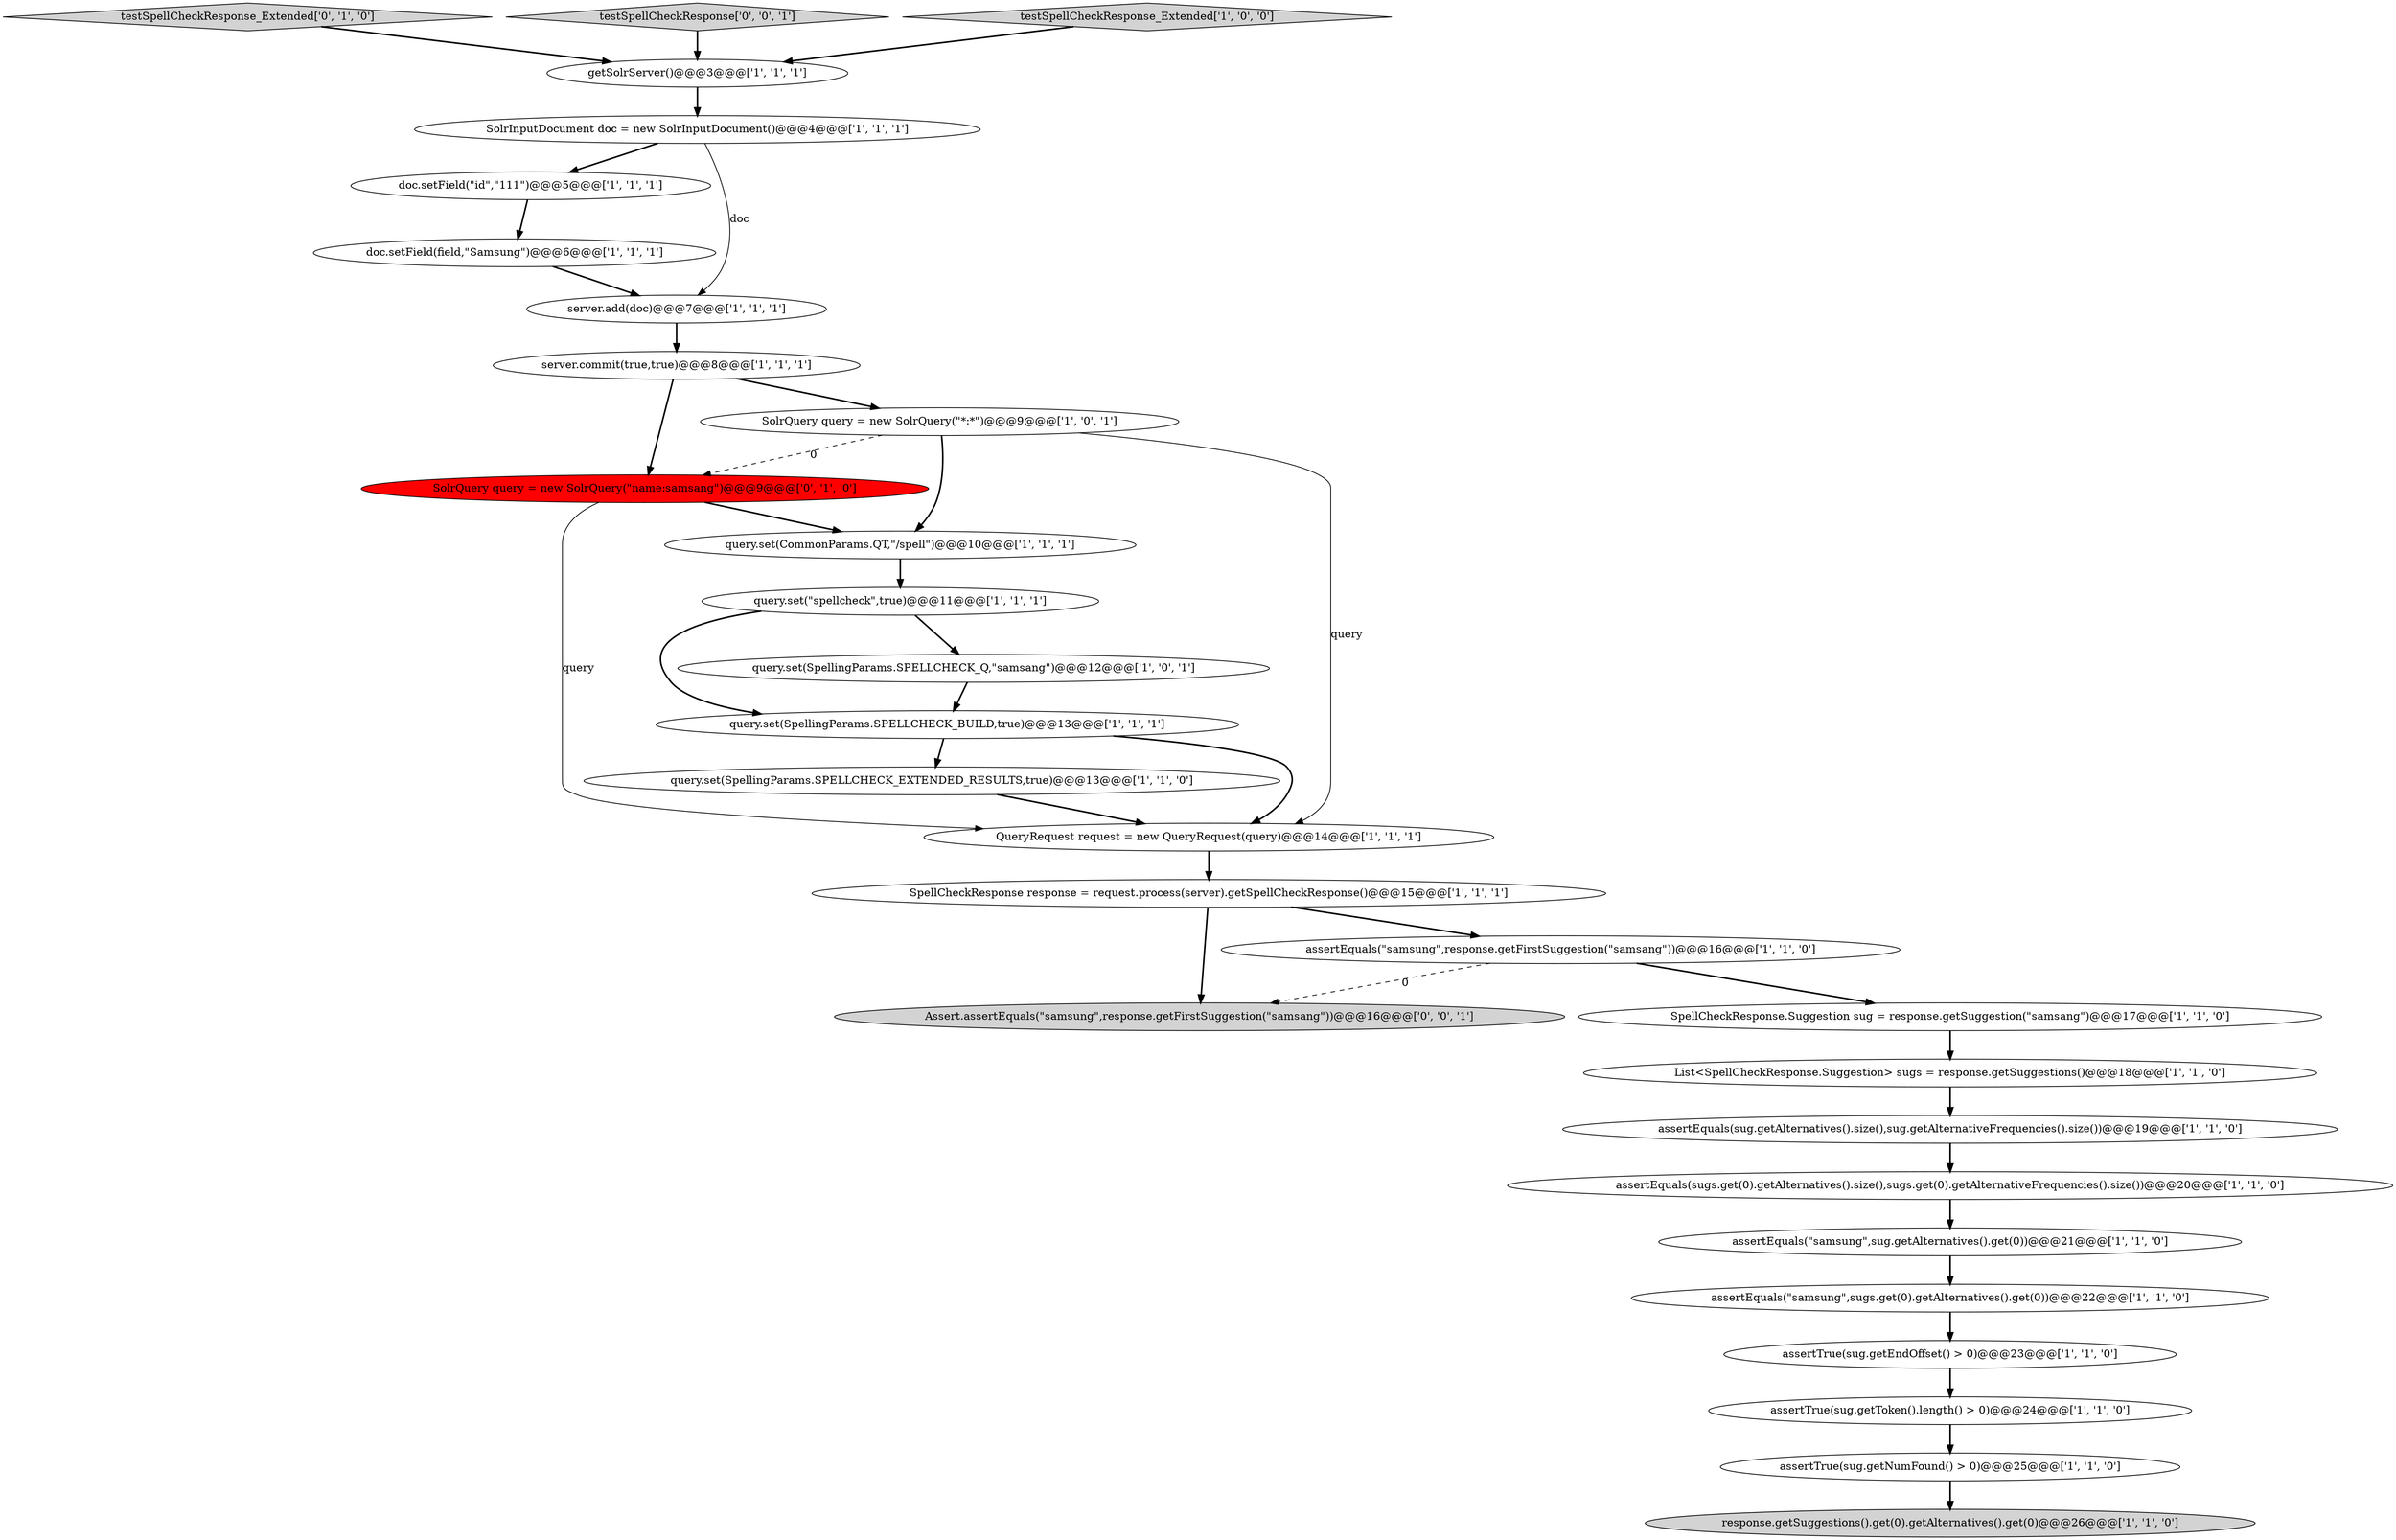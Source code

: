 digraph {
7 [style = filled, label = "SpellCheckResponse response = request.process(server).getSpellCheckResponse()@@@15@@@['1', '1', '1']", fillcolor = white, shape = ellipse image = "AAA0AAABBB1BBB"];
27 [style = filled, label = "testSpellCheckResponse_Extended['0', '1', '0']", fillcolor = lightgray, shape = diamond image = "AAA0AAABBB2BBB"];
4 [style = filled, label = "assertEquals(sugs.get(0).getAlternatives().size(),sugs.get(0).getAlternativeFrequencies().size())@@@20@@@['1', '1', '0']", fillcolor = white, shape = ellipse image = "AAA0AAABBB1BBB"];
18 [style = filled, label = "SpellCheckResponse.Suggestion sug = response.getSuggestion(\"samsang\")@@@17@@@['1', '1', '0']", fillcolor = white, shape = ellipse image = "AAA0AAABBB1BBB"];
29 [style = filled, label = "Assert.assertEquals(\"samsung\",response.getFirstSuggestion(\"samsang\"))@@@16@@@['0', '0', '1']", fillcolor = lightgray, shape = ellipse image = "AAA0AAABBB3BBB"];
0 [style = filled, label = "assertEquals(sug.getAlternatives().size(),sug.getAlternativeFrequencies().size())@@@19@@@['1', '1', '0']", fillcolor = white, shape = ellipse image = "AAA0AAABBB1BBB"];
2 [style = filled, label = "response.getSuggestions().get(0).getAlternatives().get(0)@@@26@@@['1', '1', '0']", fillcolor = lightgray, shape = ellipse image = "AAA0AAABBB1BBB"];
22 [style = filled, label = "assertTrue(sug.getNumFound() > 0)@@@25@@@['1', '1', '0']", fillcolor = white, shape = ellipse image = "AAA0AAABBB1BBB"];
19 [style = filled, label = "query.set(SpellingParams.SPELLCHECK_BUILD,true)@@@13@@@['1', '1', '1']", fillcolor = white, shape = ellipse image = "AAA0AAABBB1BBB"];
16 [style = filled, label = "assertTrue(sug.getEndOffset() > 0)@@@23@@@['1', '1', '0']", fillcolor = white, shape = ellipse image = "AAA0AAABBB1BBB"];
26 [style = filled, label = "SolrQuery query = new SolrQuery(\"name:samsang\")@@@9@@@['0', '1', '0']", fillcolor = red, shape = ellipse image = "AAA1AAABBB2BBB"];
6 [style = filled, label = "query.set(SpellingParams.SPELLCHECK_Q,\"samsang\")@@@12@@@['1', '0', '1']", fillcolor = white, shape = ellipse image = "AAA0AAABBB1BBB"];
28 [style = filled, label = "testSpellCheckResponse['0', '0', '1']", fillcolor = lightgray, shape = diamond image = "AAA0AAABBB3BBB"];
17 [style = filled, label = "doc.setField(field,\"Samsung\")@@@6@@@['1', '1', '1']", fillcolor = white, shape = ellipse image = "AAA0AAABBB1BBB"];
5 [style = filled, label = "query.set(\"spellcheck\",true)@@@11@@@['1', '1', '1']", fillcolor = white, shape = ellipse image = "AAA0AAABBB1BBB"];
1 [style = filled, label = "assertEquals(\"samsung\",response.getFirstSuggestion(\"samsang\"))@@@16@@@['1', '1', '0']", fillcolor = white, shape = ellipse image = "AAA0AAABBB1BBB"];
14 [style = filled, label = "SolrInputDocument doc = new SolrInputDocument()@@@4@@@['1', '1', '1']", fillcolor = white, shape = ellipse image = "AAA0AAABBB1BBB"];
20 [style = filled, label = "server.add(doc)@@@7@@@['1', '1', '1']", fillcolor = white, shape = ellipse image = "AAA0AAABBB1BBB"];
9 [style = filled, label = "query.set(CommonParams.QT,\"/spell\")@@@10@@@['1', '1', '1']", fillcolor = white, shape = ellipse image = "AAA0AAABBB1BBB"];
10 [style = filled, label = "SolrQuery query = new SolrQuery(\"*:*\")@@@9@@@['1', '0', '1']", fillcolor = white, shape = ellipse image = "AAA0AAABBB1BBB"];
11 [style = filled, label = "query.set(SpellingParams.SPELLCHECK_EXTENDED_RESULTS,true)@@@13@@@['1', '1', '0']", fillcolor = white, shape = ellipse image = "AAA0AAABBB1BBB"];
12 [style = filled, label = "testSpellCheckResponse_Extended['1', '0', '0']", fillcolor = lightgray, shape = diamond image = "AAA0AAABBB1BBB"];
13 [style = filled, label = "assertEquals(\"samsung\",sugs.get(0).getAlternatives().get(0))@@@22@@@['1', '1', '0']", fillcolor = white, shape = ellipse image = "AAA0AAABBB1BBB"];
15 [style = filled, label = "doc.setField(\"id\",\"111\")@@@5@@@['1', '1', '1']", fillcolor = white, shape = ellipse image = "AAA0AAABBB1BBB"];
21 [style = filled, label = "getSolrServer()@@@3@@@['1', '1', '1']", fillcolor = white, shape = ellipse image = "AAA0AAABBB1BBB"];
25 [style = filled, label = "QueryRequest request = new QueryRequest(query)@@@14@@@['1', '1', '1']", fillcolor = white, shape = ellipse image = "AAA0AAABBB1BBB"];
8 [style = filled, label = "server.commit(true,true)@@@8@@@['1', '1', '1']", fillcolor = white, shape = ellipse image = "AAA0AAABBB1BBB"];
23 [style = filled, label = "assertEquals(\"samsung\",sug.getAlternatives().get(0))@@@21@@@['1', '1', '0']", fillcolor = white, shape = ellipse image = "AAA0AAABBB1BBB"];
24 [style = filled, label = "List<SpellCheckResponse.Suggestion> sugs = response.getSuggestions()@@@18@@@['1', '1', '0']", fillcolor = white, shape = ellipse image = "AAA0AAABBB1BBB"];
3 [style = filled, label = "assertTrue(sug.getToken().length() > 0)@@@24@@@['1', '1', '0']", fillcolor = white, shape = ellipse image = "AAA0AAABBB1BBB"];
16->3 [style = bold, label=""];
8->10 [style = bold, label=""];
26->25 [style = solid, label="query"];
18->24 [style = bold, label=""];
7->1 [style = bold, label=""];
22->2 [style = bold, label=""];
14->20 [style = solid, label="doc"];
12->21 [style = bold, label=""];
24->0 [style = bold, label=""];
1->29 [style = dashed, label="0"];
26->9 [style = bold, label=""];
19->11 [style = bold, label=""];
1->18 [style = bold, label=""];
6->19 [style = bold, label=""];
25->7 [style = bold, label=""];
3->22 [style = bold, label=""];
13->16 [style = bold, label=""];
19->25 [style = bold, label=""];
5->19 [style = bold, label=""];
15->17 [style = bold, label=""];
20->8 [style = bold, label=""];
28->21 [style = bold, label=""];
10->26 [style = dashed, label="0"];
5->6 [style = bold, label=""];
0->4 [style = bold, label=""];
23->13 [style = bold, label=""];
10->25 [style = solid, label="query"];
7->29 [style = bold, label=""];
9->5 [style = bold, label=""];
17->20 [style = bold, label=""];
14->15 [style = bold, label=""];
10->9 [style = bold, label=""];
27->21 [style = bold, label=""];
4->23 [style = bold, label=""];
11->25 [style = bold, label=""];
21->14 [style = bold, label=""];
8->26 [style = bold, label=""];
}
